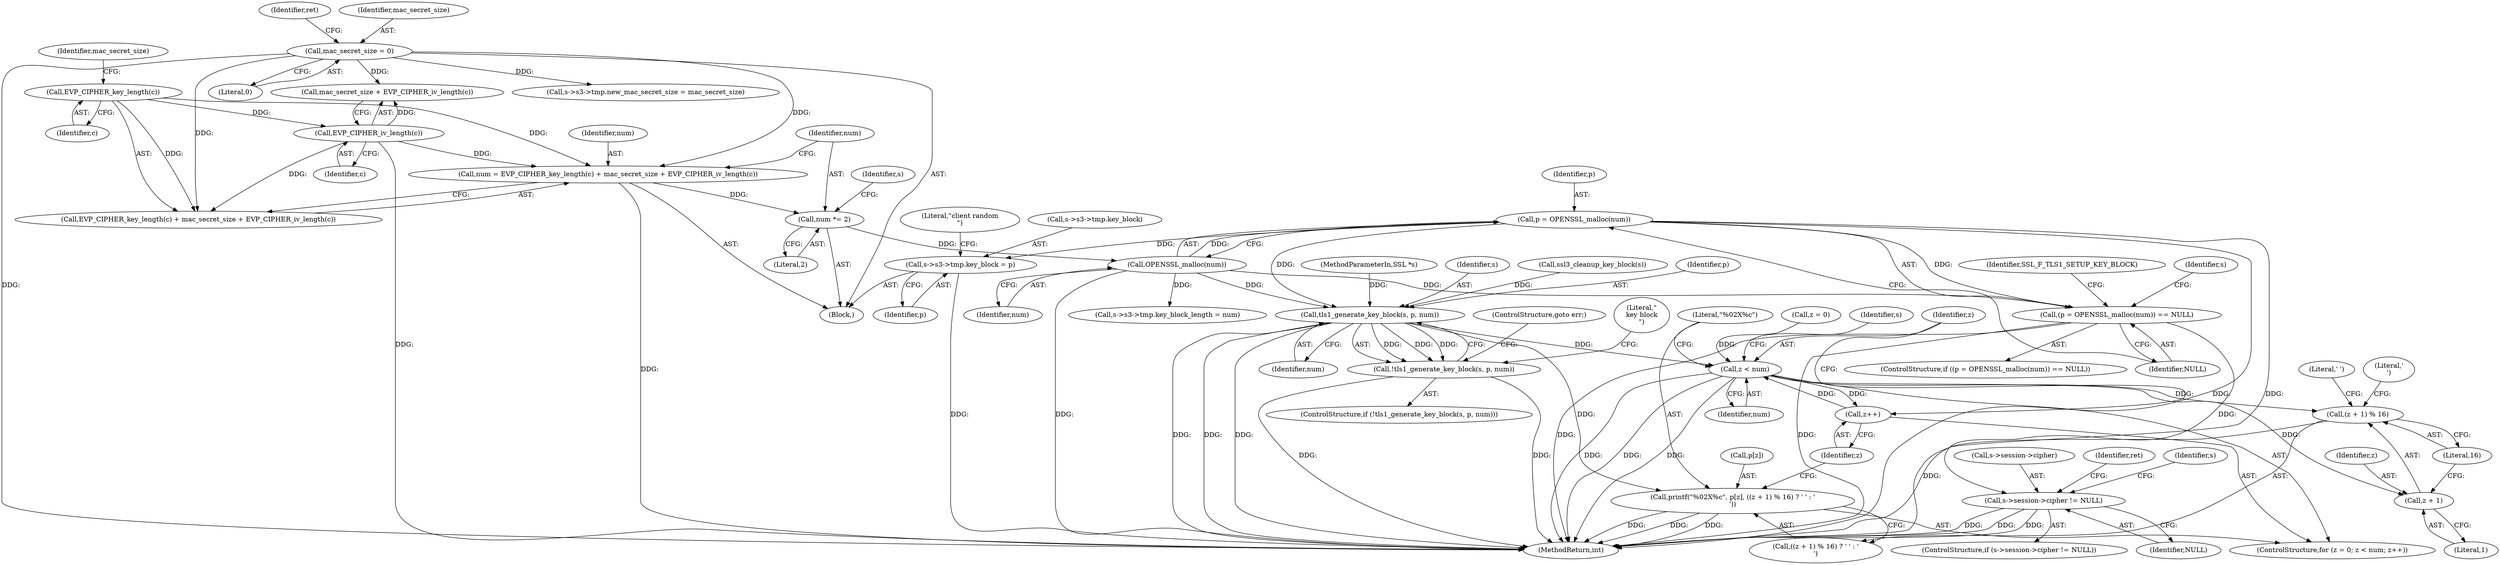 digraph "0_openssl_4ad93618d26a3ea23d36ad5498ff4f59eff3a4d2_5@API" {
"1000209" [label="(Call,p = OPENSSL_malloc(num))"];
"1000211" [label="(Call,OPENSSL_malloc(num))"];
"1000202" [label="(Call,num *= 2)"];
"1000193" [label="(Call,num = EVP_CIPHER_key_length(c) + mac_secret_size + EVP_CIPHER_iv_length(c))"];
"1000196" [label="(Call,EVP_CIPHER_key_length(c))"];
"1000114" [label="(Call,mac_secret_size = 0)"];
"1000200" [label="(Call,EVP_CIPHER_iv_length(c))"];
"1000208" [label="(Call,(p = OPENSSL_malloc(num)) == NULL)"];
"1000388" [label="(Call,s->session->cipher != NULL)"];
"1000228" [label="(Call,s->s3->tmp.key_block = p)"];
"1000333" [label="(Call,tls1_generate_key_block(s, p, num))"];
"1000332" [label="(Call,!tls1_generate_key_block(s, p, num))"];
"1000346" [label="(Call,z < num)"];
"1000349" [label="(Call,z++)"];
"1000357" [label="(Call,(z + 1) % 16)"];
"1000358" [label="(Call,z + 1)"];
"1000351" [label="(Call,printf(\"%02X%c\", p[z], ((z + 1) % 16) ? ' ' : '\n'))"];
"1000436" [label="(MethodReturn,int)"];
"1000334" [label="(Identifier,s)"];
"1000205" [label="(Call,ssl3_cleanup_key_block(s))"];
"1000198" [label="(Call,mac_secret_size + EVP_CIPHER_iv_length(c))"];
"1000388" [label="(Call,s->session->cipher != NULL)"];
"1000203" [label="(Identifier,num)"];
"1000116" [label="(Literal,0)"];
"1000357" [label="(Call,(z + 1) % 16)"];
"1000362" [label="(Literal,' ')"];
"1000119" [label="(Identifier,ret)"];
"1000209" [label="(Call,p = OPENSSL_malloc(num))"];
"1000216" [label="(Identifier,SSL_F_TLS1_SETUP_KEY_BLOCK)"];
"1000195" [label="(Call,EVP_CIPHER_key_length(c) + mac_secret_size + EVP_CIPHER_iv_length(c))"];
"1000336" [label="(Identifier,num)"];
"1000401" [label="(Identifier,s)"];
"1000351" [label="(Call,printf(\"%02X%c\", p[z], ((z + 1) % 16) ? ' ' : '\n'))"];
"1000356" [label="(Call,((z + 1) % 16) ? ' ' : '\n')"];
"1000204" [label="(Literal,2)"];
"1000228" [label="(Call,s->s3->tmp.key_block = p)"];
"1000331" [label="(ControlStructure,if (!tls1_generate_key_block(s, p, num)))"];
"1000358" [label="(Call,z + 1)"];
"1000213" [label="(Identifier,NULL)"];
"1000343" [label="(Call,z = 0)"];
"1000363" [label="(Literal,'\n')"];
"1000219" [label="(Call,s->s3->tmp.key_block_length = num)"];
"1000196" [label="(Call,EVP_CIPHER_key_length(c))"];
"1000387" [label="(ControlStructure,if (s->session->cipher != NULL))"];
"1000211" [label="(Call,OPENSSL_malloc(num))"];
"1000199" [label="(Identifier,mac_secret_size)"];
"1000337" [label="(ControlStructure,goto err;)"];
"1000339" [label="(Literal,\"\nkey block\n\")"];
"1000347" [label="(Identifier,z)"];
"1000201" [label="(Identifier,c)"];
"1000115" [label="(Identifier,mac_secret_size)"];
"1000349" [label="(Call,z++)"];
"1000197" [label="(Identifier,c)"];
"1000210" [label="(Identifier,p)"];
"1000238" [label="(Literal,\"client random\n\")"];
"1000361" [label="(Literal,16)"];
"1000389" [label="(Call,s->session->cipher)"];
"1000212" [label="(Identifier,num)"];
"1000184" [label="(Call,s->s3->tmp.new_mac_secret_size = mac_secret_size)"];
"1000352" [label="(Literal,\"%02X%c\")"];
"1000431" [label="(Identifier,ret)"];
"1000335" [label="(Identifier,p)"];
"1000193" [label="(Call,num = EVP_CIPHER_key_length(c) + mac_secret_size + EVP_CIPHER_iv_length(c))"];
"1000333" [label="(Call,tls1_generate_key_block(s, p, num))"];
"1000236" [label="(Identifier,p)"];
"1000202" [label="(Call,num *= 2)"];
"1000346" [label="(Call,z < num)"];
"1000102" [label="(MethodParameterIn,SSL *s)"];
"1000348" [label="(Identifier,num)"];
"1000360" [label="(Literal,1)"];
"1000359" [label="(Identifier,z)"];
"1000208" [label="(Call,(p = OPENSSL_malloc(num)) == NULL)"];
"1000114" [label="(Call,mac_secret_size = 0)"];
"1000342" [label="(ControlStructure,for (z = 0; z < num; z++))"];
"1000353" [label="(Call,p[z])"];
"1000229" [label="(Call,s->s3->tmp.key_block)"];
"1000206" [label="(Identifier,s)"];
"1000207" [label="(ControlStructure,if ((p = OPENSSL_malloc(num)) == NULL))"];
"1000394" [label="(Identifier,NULL)"];
"1000332" [label="(Call,!tls1_generate_key_block(s, p, num))"];
"1000369" [label="(Identifier,s)"];
"1000350" [label="(Identifier,z)"];
"1000103" [label="(Block,)"];
"1000223" [label="(Identifier,s)"];
"1000200" [label="(Call,EVP_CIPHER_iv_length(c))"];
"1000194" [label="(Identifier,num)"];
"1000209" -> "1000208"  [label="AST: "];
"1000209" -> "1000211"  [label="CFG: "];
"1000210" -> "1000209"  [label="AST: "];
"1000211" -> "1000209"  [label="AST: "];
"1000213" -> "1000209"  [label="CFG: "];
"1000209" -> "1000436"  [label="DDG: "];
"1000209" -> "1000436"  [label="DDG: "];
"1000209" -> "1000208"  [label="DDG: "];
"1000211" -> "1000209"  [label="DDG: "];
"1000209" -> "1000228"  [label="DDG: "];
"1000209" -> "1000333"  [label="DDG: "];
"1000211" -> "1000212"  [label="CFG: "];
"1000212" -> "1000211"  [label="AST: "];
"1000211" -> "1000436"  [label="DDG: "];
"1000211" -> "1000208"  [label="DDG: "];
"1000202" -> "1000211"  [label="DDG: "];
"1000211" -> "1000219"  [label="DDG: "];
"1000211" -> "1000333"  [label="DDG: "];
"1000202" -> "1000103"  [label="AST: "];
"1000202" -> "1000204"  [label="CFG: "];
"1000203" -> "1000202"  [label="AST: "];
"1000204" -> "1000202"  [label="AST: "];
"1000206" -> "1000202"  [label="CFG: "];
"1000193" -> "1000202"  [label="DDG: "];
"1000193" -> "1000103"  [label="AST: "];
"1000193" -> "1000195"  [label="CFG: "];
"1000194" -> "1000193"  [label="AST: "];
"1000195" -> "1000193"  [label="AST: "];
"1000203" -> "1000193"  [label="CFG: "];
"1000193" -> "1000436"  [label="DDG: "];
"1000196" -> "1000193"  [label="DDG: "];
"1000114" -> "1000193"  [label="DDG: "];
"1000200" -> "1000193"  [label="DDG: "];
"1000196" -> "1000195"  [label="AST: "];
"1000196" -> "1000197"  [label="CFG: "];
"1000197" -> "1000196"  [label="AST: "];
"1000199" -> "1000196"  [label="CFG: "];
"1000196" -> "1000195"  [label="DDG: "];
"1000196" -> "1000200"  [label="DDG: "];
"1000114" -> "1000103"  [label="AST: "];
"1000114" -> "1000116"  [label="CFG: "];
"1000115" -> "1000114"  [label="AST: "];
"1000116" -> "1000114"  [label="AST: "];
"1000119" -> "1000114"  [label="CFG: "];
"1000114" -> "1000436"  [label="DDG: "];
"1000114" -> "1000184"  [label="DDG: "];
"1000114" -> "1000195"  [label="DDG: "];
"1000114" -> "1000198"  [label="DDG: "];
"1000200" -> "1000198"  [label="AST: "];
"1000200" -> "1000201"  [label="CFG: "];
"1000201" -> "1000200"  [label="AST: "];
"1000198" -> "1000200"  [label="CFG: "];
"1000200" -> "1000436"  [label="DDG: "];
"1000200" -> "1000195"  [label="DDG: "];
"1000200" -> "1000198"  [label="DDG: "];
"1000208" -> "1000207"  [label="AST: "];
"1000208" -> "1000213"  [label="CFG: "];
"1000213" -> "1000208"  [label="AST: "];
"1000216" -> "1000208"  [label="CFG: "];
"1000223" -> "1000208"  [label="CFG: "];
"1000208" -> "1000436"  [label="DDG: "];
"1000208" -> "1000436"  [label="DDG: "];
"1000208" -> "1000388"  [label="DDG: "];
"1000388" -> "1000387"  [label="AST: "];
"1000388" -> "1000394"  [label="CFG: "];
"1000389" -> "1000388"  [label="AST: "];
"1000394" -> "1000388"  [label="AST: "];
"1000401" -> "1000388"  [label="CFG: "];
"1000431" -> "1000388"  [label="CFG: "];
"1000388" -> "1000436"  [label="DDG: "];
"1000388" -> "1000436"  [label="DDG: "];
"1000388" -> "1000436"  [label="DDG: "];
"1000228" -> "1000103"  [label="AST: "];
"1000228" -> "1000236"  [label="CFG: "];
"1000229" -> "1000228"  [label="AST: "];
"1000236" -> "1000228"  [label="AST: "];
"1000238" -> "1000228"  [label="CFG: "];
"1000228" -> "1000436"  [label="DDG: "];
"1000333" -> "1000332"  [label="AST: "];
"1000333" -> "1000336"  [label="CFG: "];
"1000334" -> "1000333"  [label="AST: "];
"1000335" -> "1000333"  [label="AST: "];
"1000336" -> "1000333"  [label="AST: "];
"1000332" -> "1000333"  [label="CFG: "];
"1000333" -> "1000436"  [label="DDG: "];
"1000333" -> "1000436"  [label="DDG: "];
"1000333" -> "1000436"  [label="DDG: "];
"1000333" -> "1000332"  [label="DDG: "];
"1000333" -> "1000332"  [label="DDG: "];
"1000333" -> "1000332"  [label="DDG: "];
"1000205" -> "1000333"  [label="DDG: "];
"1000102" -> "1000333"  [label="DDG: "];
"1000333" -> "1000346"  [label="DDG: "];
"1000333" -> "1000351"  [label="DDG: "];
"1000332" -> "1000331"  [label="AST: "];
"1000337" -> "1000332"  [label="CFG: "];
"1000339" -> "1000332"  [label="CFG: "];
"1000332" -> "1000436"  [label="DDG: "];
"1000332" -> "1000436"  [label="DDG: "];
"1000346" -> "1000342"  [label="AST: "];
"1000346" -> "1000348"  [label="CFG: "];
"1000347" -> "1000346"  [label="AST: "];
"1000348" -> "1000346"  [label="AST: "];
"1000352" -> "1000346"  [label="CFG: "];
"1000369" -> "1000346"  [label="CFG: "];
"1000346" -> "1000436"  [label="DDG: "];
"1000346" -> "1000436"  [label="DDG: "];
"1000346" -> "1000436"  [label="DDG: "];
"1000343" -> "1000346"  [label="DDG: "];
"1000349" -> "1000346"  [label="DDG: "];
"1000346" -> "1000349"  [label="DDG: "];
"1000346" -> "1000357"  [label="DDG: "];
"1000346" -> "1000358"  [label="DDG: "];
"1000349" -> "1000342"  [label="AST: "];
"1000349" -> "1000350"  [label="CFG: "];
"1000350" -> "1000349"  [label="AST: "];
"1000347" -> "1000349"  [label="CFG: "];
"1000357" -> "1000356"  [label="AST: "];
"1000357" -> "1000361"  [label="CFG: "];
"1000358" -> "1000357"  [label="AST: "];
"1000361" -> "1000357"  [label="AST: "];
"1000362" -> "1000357"  [label="CFG: "];
"1000363" -> "1000357"  [label="CFG: "];
"1000357" -> "1000436"  [label="DDG: "];
"1000358" -> "1000360"  [label="CFG: "];
"1000359" -> "1000358"  [label="AST: "];
"1000360" -> "1000358"  [label="AST: "];
"1000361" -> "1000358"  [label="CFG: "];
"1000351" -> "1000342"  [label="AST: "];
"1000351" -> "1000356"  [label="CFG: "];
"1000352" -> "1000351"  [label="AST: "];
"1000353" -> "1000351"  [label="AST: "];
"1000356" -> "1000351"  [label="AST: "];
"1000350" -> "1000351"  [label="CFG: "];
"1000351" -> "1000436"  [label="DDG: "];
"1000351" -> "1000436"  [label="DDG: "];
"1000351" -> "1000436"  [label="DDG: "];
}
